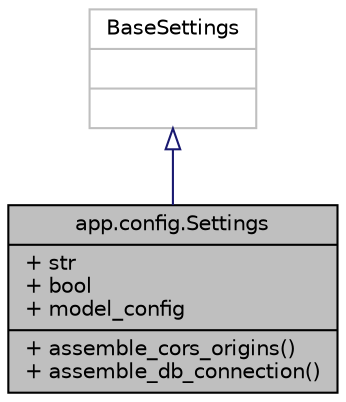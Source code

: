 digraph "app.config.Settings"
{
 // LATEX_PDF_SIZE
  edge [fontname="Helvetica",fontsize="10",labelfontname="Helvetica",labelfontsize="10"];
  node [fontname="Helvetica",fontsize="10",shape=record];
  Node1 [label="{app.config.Settings\n|+ str\l+ bool\l+ model_config\l|+ assemble_cors_origins()\l+ assemble_db_connection()\l}",height=0.2,width=0.4,color="black", fillcolor="grey75", style="filled", fontcolor="black",tooltip=" "];
  Node2 -> Node1 [dir="back",color="midnightblue",fontsize="10",style="solid",arrowtail="onormal",fontname="Helvetica"];
  Node2 [label="{BaseSettings\n||}",height=0.2,width=0.4,color="grey75", fillcolor="white", style="filled",tooltip=" "];
}
